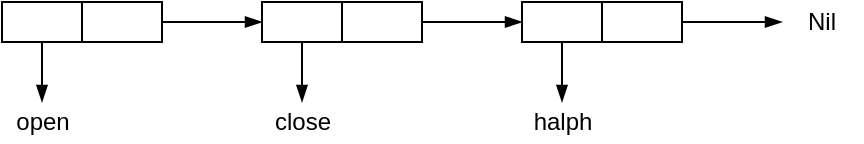 <mxfile version="13.9.9" type="device"><diagram id="pKdj5ocbptr0CY1lUVmf" name="Страница 1"><mxGraphModel dx="692" dy="758" grid="1" gridSize="10" guides="1" tooltips="1" connect="1" arrows="1" fold="1" page="1" pageScale="1" pageWidth="827" pageHeight="1169" math="0" shadow="0"><root><mxCell id="0"/><mxCell id="1" parent="0"/><mxCell id="PlZSmg3bHP_qszXvH4ko-1" value="" style="rounded=0;whiteSpace=wrap;html=1;" parent="1" vertex="1"><mxGeometry x="400" y="340" width="40" height="20" as="geometry"/></mxCell><mxCell id="PlZSmg3bHP_qszXvH4ko-3" value="" style="rounded=0;whiteSpace=wrap;html=1;" parent="1" vertex="1"><mxGeometry x="440" y="340" width="40" height="20" as="geometry"/></mxCell><mxCell id="PlZSmg3bHP_qszXvH4ko-4" value="" style="endArrow=blockThin;html=1;exitX=0.5;exitY=1;exitDx=0;exitDy=0;endFill=1;" parent="1" source="PlZSmg3bHP_qszXvH4ko-1" edge="1"><mxGeometry width="50" height="50" relative="1" as="geometry"><mxPoint x="450" y="410" as="sourcePoint"/><mxPoint x="420" y="390" as="targetPoint"/></mxGeometry></mxCell><mxCell id="PlZSmg3bHP_qszXvH4ko-5" value="" style="endArrow=blockThin;html=1;exitX=1;exitY=0.5;exitDx=0;exitDy=0;endFill=1;" parent="1" source="PlZSmg3bHP_qszXvH4ko-3" edge="1"><mxGeometry width="50" height="50" relative="1" as="geometry"><mxPoint x="430" y="370" as="sourcePoint"/><mxPoint x="530" y="350" as="targetPoint"/></mxGeometry></mxCell><mxCell id="PlZSmg3bHP_qszXvH4ko-6" value="Nil" style="text;html=1;strokeColor=none;fillColor=none;align=center;verticalAlign=middle;whiteSpace=wrap;rounded=0;" parent="1" vertex="1"><mxGeometry x="790" y="340" width="40" height="20" as="geometry"/></mxCell><mxCell id="Tiw-0hl1HIJOeIRe8_31-1" value="open" style="text;html=1;align=center;verticalAlign=middle;resizable=0;points=[];autosize=1;" vertex="1" parent="1"><mxGeometry x="400" y="390" width="40" height="20" as="geometry"/></mxCell><mxCell id="Tiw-0hl1HIJOeIRe8_31-2" value="" style="rounded=0;whiteSpace=wrap;html=1;" vertex="1" parent="1"><mxGeometry x="530" y="340" width="40" height="20" as="geometry"/></mxCell><mxCell id="Tiw-0hl1HIJOeIRe8_31-3" value="" style="rounded=0;whiteSpace=wrap;html=1;" vertex="1" parent="1"><mxGeometry x="570" y="340" width="40" height="20" as="geometry"/></mxCell><mxCell id="Tiw-0hl1HIJOeIRe8_31-4" value="" style="endArrow=blockThin;html=1;exitX=0.5;exitY=1;exitDx=0;exitDy=0;endFill=1;" edge="1" parent="1" source="Tiw-0hl1HIJOeIRe8_31-2"><mxGeometry width="50" height="50" relative="1" as="geometry"><mxPoint x="580" y="410" as="sourcePoint"/><mxPoint x="550" y="390" as="targetPoint"/></mxGeometry></mxCell><mxCell id="Tiw-0hl1HIJOeIRe8_31-5" value="" style="endArrow=blockThin;html=1;exitX=1;exitY=0.5;exitDx=0;exitDy=0;endFill=1;" edge="1" parent="1" source="Tiw-0hl1HIJOeIRe8_31-3"><mxGeometry width="50" height="50" relative="1" as="geometry"><mxPoint x="560" y="370" as="sourcePoint"/><mxPoint x="660" y="350" as="targetPoint"/></mxGeometry></mxCell><mxCell id="Tiw-0hl1HIJOeIRe8_31-6" value="close" style="text;html=1;align=center;verticalAlign=middle;resizable=0;points=[];autosize=1;" vertex="1" parent="1"><mxGeometry x="530" y="390" width="40" height="20" as="geometry"/></mxCell><mxCell id="Tiw-0hl1HIJOeIRe8_31-7" value="" style="rounded=0;whiteSpace=wrap;html=1;" vertex="1" parent="1"><mxGeometry x="660" y="340" width="40" height="20" as="geometry"/></mxCell><mxCell id="Tiw-0hl1HIJOeIRe8_31-8" value="" style="rounded=0;whiteSpace=wrap;html=1;" vertex="1" parent="1"><mxGeometry x="700" y="340" width="40" height="20" as="geometry"/></mxCell><mxCell id="Tiw-0hl1HIJOeIRe8_31-9" value="" style="endArrow=blockThin;html=1;exitX=0.5;exitY=1;exitDx=0;exitDy=0;endFill=1;" edge="1" parent="1" source="Tiw-0hl1HIJOeIRe8_31-7"><mxGeometry width="50" height="50" relative="1" as="geometry"><mxPoint x="710" y="410" as="sourcePoint"/><mxPoint x="680" y="390" as="targetPoint"/></mxGeometry></mxCell><mxCell id="Tiw-0hl1HIJOeIRe8_31-10" value="" style="endArrow=blockThin;html=1;exitX=1;exitY=0.5;exitDx=0;exitDy=0;endFill=1;" edge="1" parent="1" source="Tiw-0hl1HIJOeIRe8_31-8"><mxGeometry width="50" height="50" relative="1" as="geometry"><mxPoint x="690" y="370" as="sourcePoint"/><mxPoint x="790" y="350" as="targetPoint"/></mxGeometry></mxCell><mxCell id="Tiw-0hl1HIJOeIRe8_31-11" value="halph" style="text;html=1;align=center;verticalAlign=middle;resizable=0;points=[];autosize=1;" vertex="1" parent="1"><mxGeometry x="660" y="390" width="40" height="20" as="geometry"/></mxCell></root></mxGraphModel></diagram></mxfile>